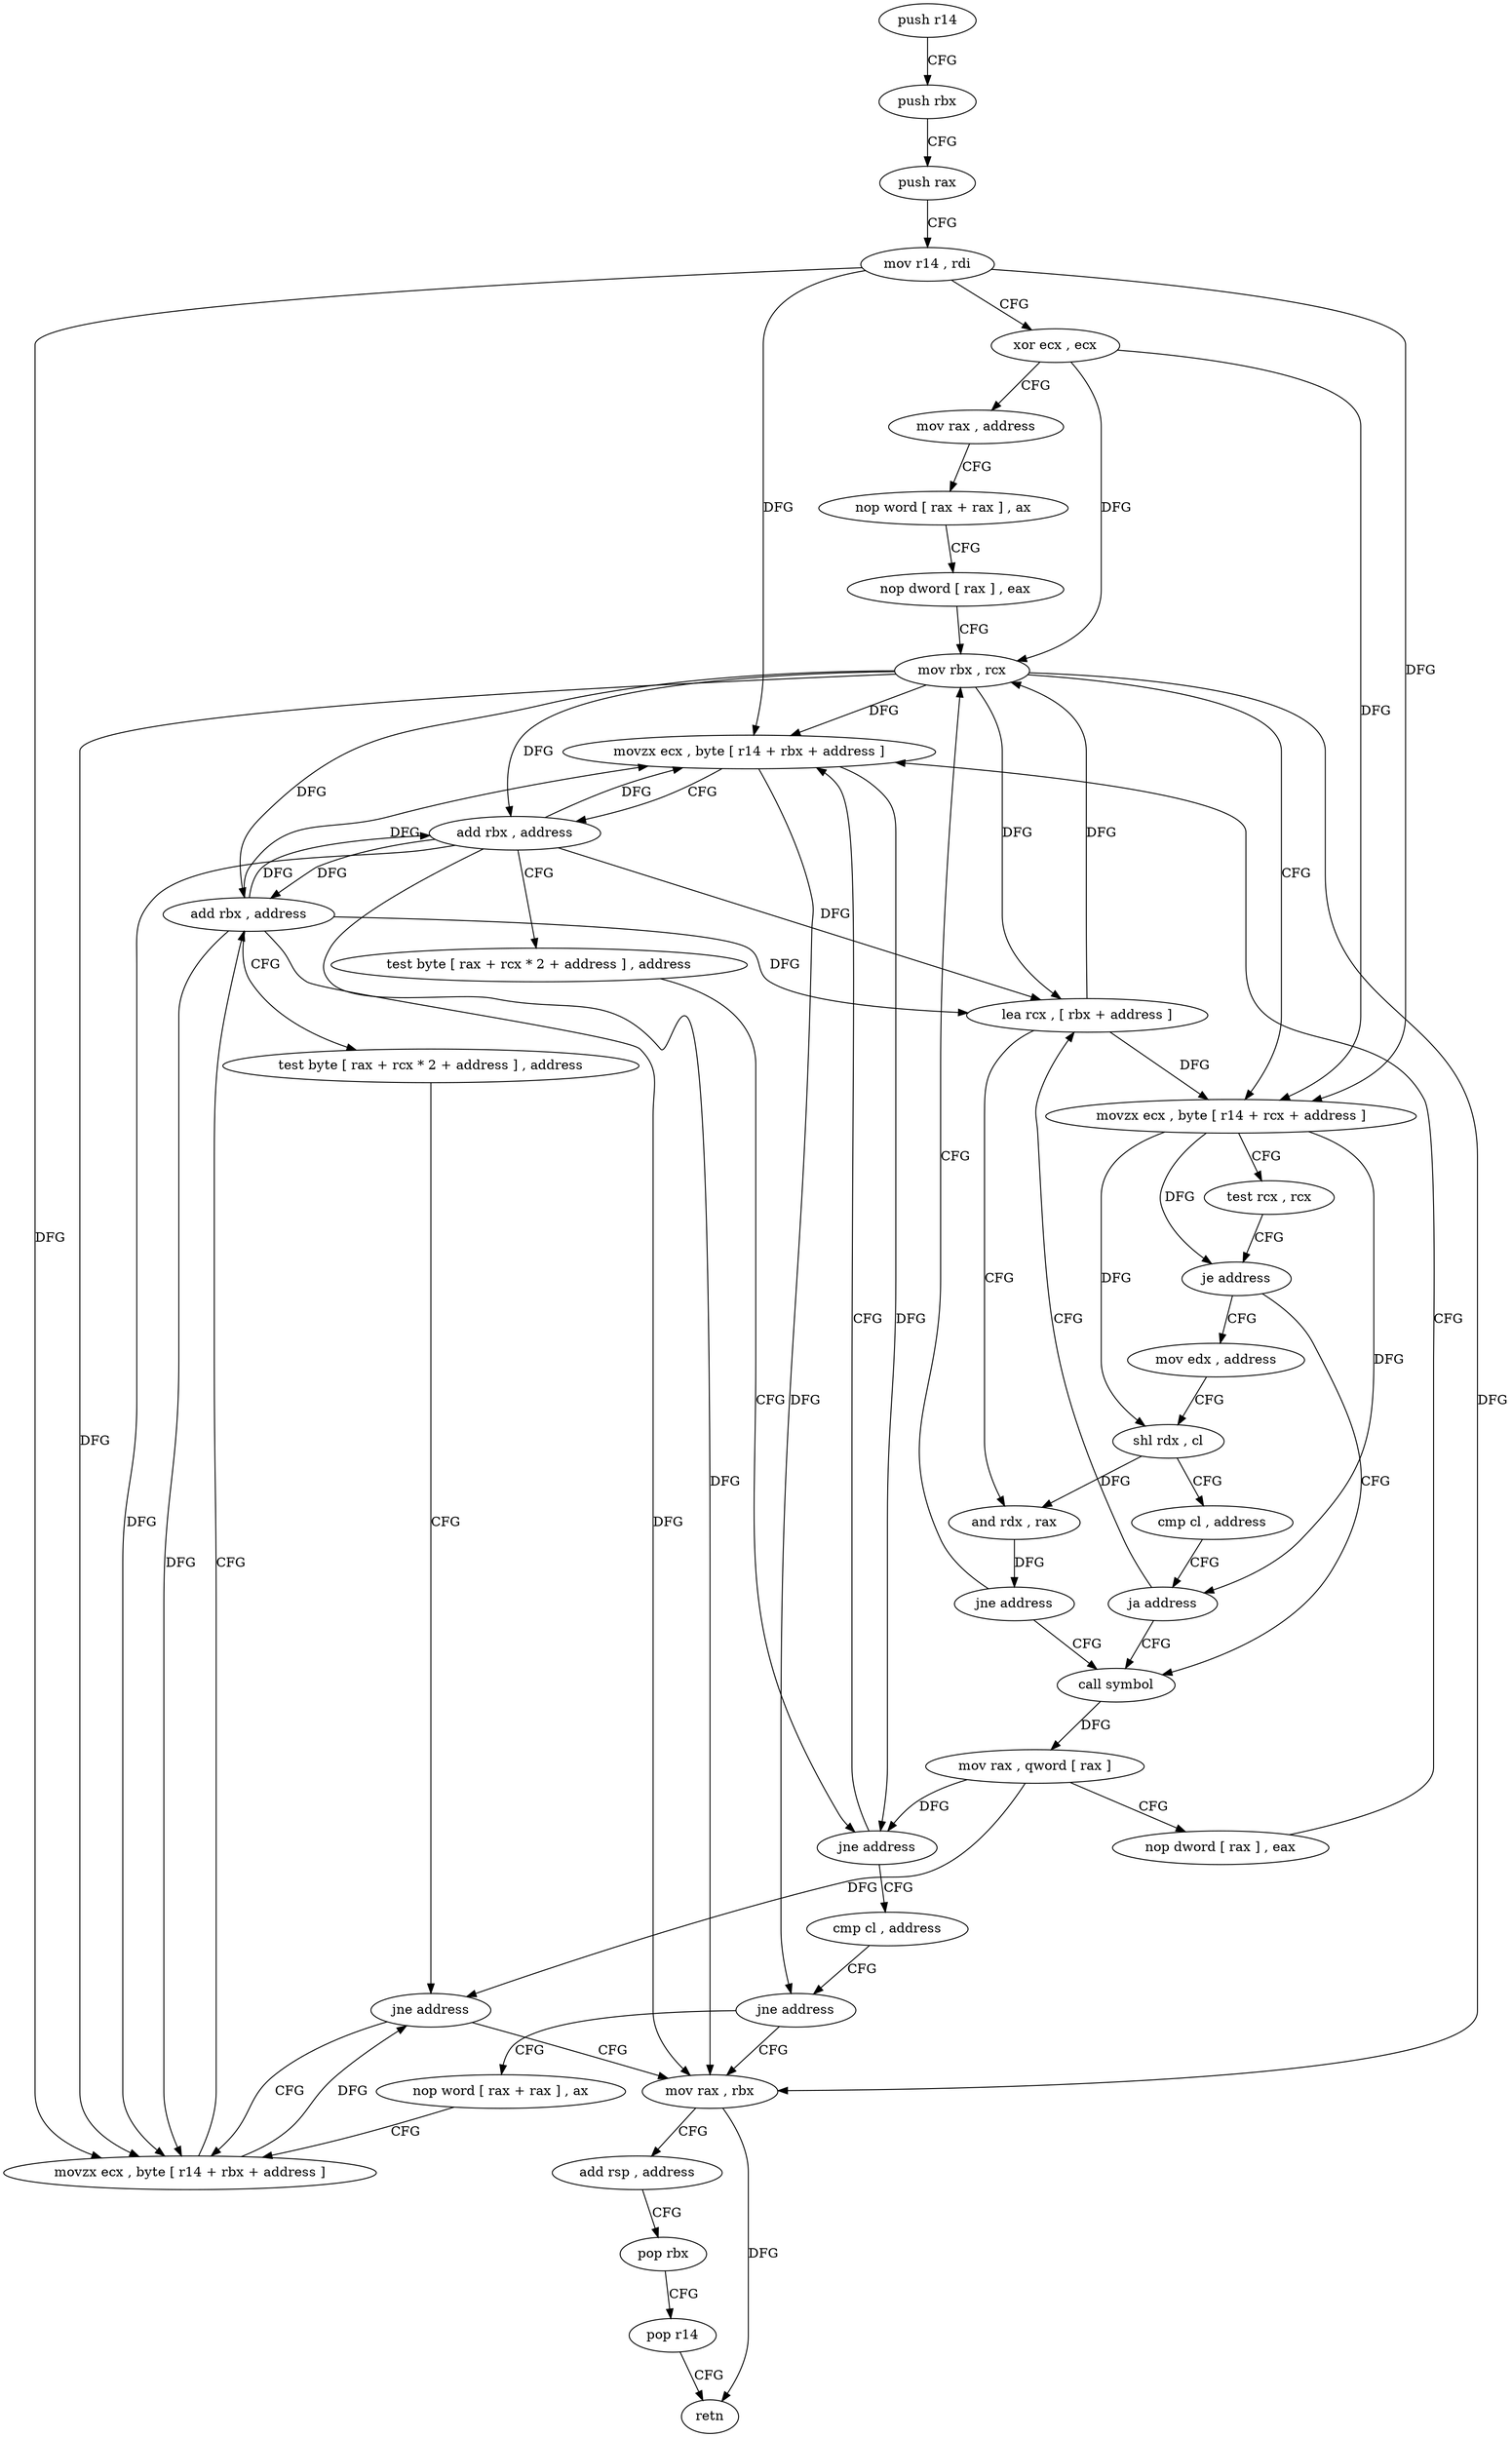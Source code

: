digraph "func" {
"4233216" [label = "push r14" ]
"4233218" [label = "push rbx" ]
"4233219" [label = "push rax" ]
"4233220" [label = "mov r14 , rdi" ]
"4233223" [label = "xor ecx , ecx" ]
"4233225" [label = "mov rax , address" ]
"4233235" [label = "nop word [ rax + rax ] , ax" ]
"4233245" [label = "nop dword [ rax ] , eax" ]
"4233248" [label = "mov rbx , rcx" ]
"4233284" [label = "call symbol" ]
"4233289" [label = "mov rax , qword [ rax ]" ]
"4233292" [label = "nop dword [ rax ] , eax" ]
"4233296" [label = "movzx ecx , byte [ r14 + rbx + address ]" ]
"4233262" [label = "mov edx , address" ]
"4233267" [label = "shl rdx , cl" ]
"4233270" [label = "cmp cl , address" ]
"4233273" [label = "ja address" ]
"4233275" [label = "lea rcx , [ rbx + address ]" ]
"4233302" [label = "add rbx , address" ]
"4233306" [label = "test byte [ rax + rcx * 2 + address ] , address" ]
"4233311" [label = "jne address" ]
"4233313" [label = "cmp cl , address" ]
"4233316" [label = "jne address" ]
"4233345" [label = "mov rax , rbx" ]
"4233318" [label = "nop word [ rax + rax ] , ax" ]
"4233279" [label = "and rdx , rax" ]
"4233282" [label = "jne address" ]
"4233348" [label = "add rsp , address" ]
"4233352" [label = "pop rbx" ]
"4233353" [label = "pop r14" ]
"4233355" [label = "retn" ]
"4233328" [label = "movzx ecx , byte [ r14 + rbx + address ]" ]
"4233251" [label = "movzx ecx , byte [ r14 + rcx + address ]" ]
"4233257" [label = "test rcx , rcx" ]
"4233260" [label = "je address" ]
"4233334" [label = "add rbx , address" ]
"4233338" [label = "test byte [ rax + rcx * 2 + address ] , address" ]
"4233343" [label = "jne address" ]
"4233216" -> "4233218" [ label = "CFG" ]
"4233218" -> "4233219" [ label = "CFG" ]
"4233219" -> "4233220" [ label = "CFG" ]
"4233220" -> "4233223" [ label = "CFG" ]
"4233220" -> "4233251" [ label = "DFG" ]
"4233220" -> "4233296" [ label = "DFG" ]
"4233220" -> "4233328" [ label = "DFG" ]
"4233223" -> "4233225" [ label = "CFG" ]
"4233223" -> "4233248" [ label = "DFG" ]
"4233223" -> "4233251" [ label = "DFG" ]
"4233225" -> "4233235" [ label = "CFG" ]
"4233235" -> "4233245" [ label = "CFG" ]
"4233245" -> "4233248" [ label = "CFG" ]
"4233248" -> "4233251" [ label = "CFG" ]
"4233248" -> "4233296" [ label = "DFG" ]
"4233248" -> "4233302" [ label = "DFG" ]
"4233248" -> "4233275" [ label = "DFG" ]
"4233248" -> "4233345" [ label = "DFG" ]
"4233248" -> "4233328" [ label = "DFG" ]
"4233248" -> "4233334" [ label = "DFG" ]
"4233284" -> "4233289" [ label = "DFG" ]
"4233289" -> "4233292" [ label = "CFG" ]
"4233289" -> "4233311" [ label = "DFG" ]
"4233289" -> "4233343" [ label = "DFG" ]
"4233292" -> "4233296" [ label = "CFG" ]
"4233296" -> "4233302" [ label = "CFG" ]
"4233296" -> "4233311" [ label = "DFG" ]
"4233296" -> "4233316" [ label = "DFG" ]
"4233262" -> "4233267" [ label = "CFG" ]
"4233267" -> "4233270" [ label = "CFG" ]
"4233267" -> "4233279" [ label = "DFG" ]
"4233270" -> "4233273" [ label = "CFG" ]
"4233273" -> "4233284" [ label = "CFG" ]
"4233273" -> "4233275" [ label = "CFG" ]
"4233275" -> "4233279" [ label = "CFG" ]
"4233275" -> "4233248" [ label = "DFG" ]
"4233275" -> "4233251" [ label = "DFG" ]
"4233302" -> "4233306" [ label = "CFG" ]
"4233302" -> "4233296" [ label = "DFG" ]
"4233302" -> "4233275" [ label = "DFG" ]
"4233302" -> "4233345" [ label = "DFG" ]
"4233302" -> "4233328" [ label = "DFG" ]
"4233302" -> "4233334" [ label = "DFG" ]
"4233306" -> "4233311" [ label = "CFG" ]
"4233311" -> "4233296" [ label = "CFG" ]
"4233311" -> "4233313" [ label = "CFG" ]
"4233313" -> "4233316" [ label = "CFG" ]
"4233316" -> "4233345" [ label = "CFG" ]
"4233316" -> "4233318" [ label = "CFG" ]
"4233345" -> "4233348" [ label = "CFG" ]
"4233345" -> "4233355" [ label = "DFG" ]
"4233318" -> "4233328" [ label = "CFG" ]
"4233279" -> "4233282" [ label = "DFG" ]
"4233282" -> "4233248" [ label = "CFG" ]
"4233282" -> "4233284" [ label = "CFG" ]
"4233348" -> "4233352" [ label = "CFG" ]
"4233352" -> "4233353" [ label = "CFG" ]
"4233353" -> "4233355" [ label = "CFG" ]
"4233328" -> "4233334" [ label = "CFG" ]
"4233328" -> "4233343" [ label = "DFG" ]
"4233251" -> "4233257" [ label = "CFG" ]
"4233251" -> "4233260" [ label = "DFG" ]
"4233251" -> "4233267" [ label = "DFG" ]
"4233251" -> "4233273" [ label = "DFG" ]
"4233257" -> "4233260" [ label = "CFG" ]
"4233260" -> "4233284" [ label = "CFG" ]
"4233260" -> "4233262" [ label = "CFG" ]
"4233334" -> "4233338" [ label = "CFG" ]
"4233334" -> "4233296" [ label = "DFG" ]
"4233334" -> "4233302" [ label = "DFG" ]
"4233334" -> "4233275" [ label = "DFG" ]
"4233334" -> "4233345" [ label = "DFG" ]
"4233334" -> "4233328" [ label = "DFG" ]
"4233338" -> "4233343" [ label = "CFG" ]
"4233343" -> "4233328" [ label = "CFG" ]
"4233343" -> "4233345" [ label = "CFG" ]
}
